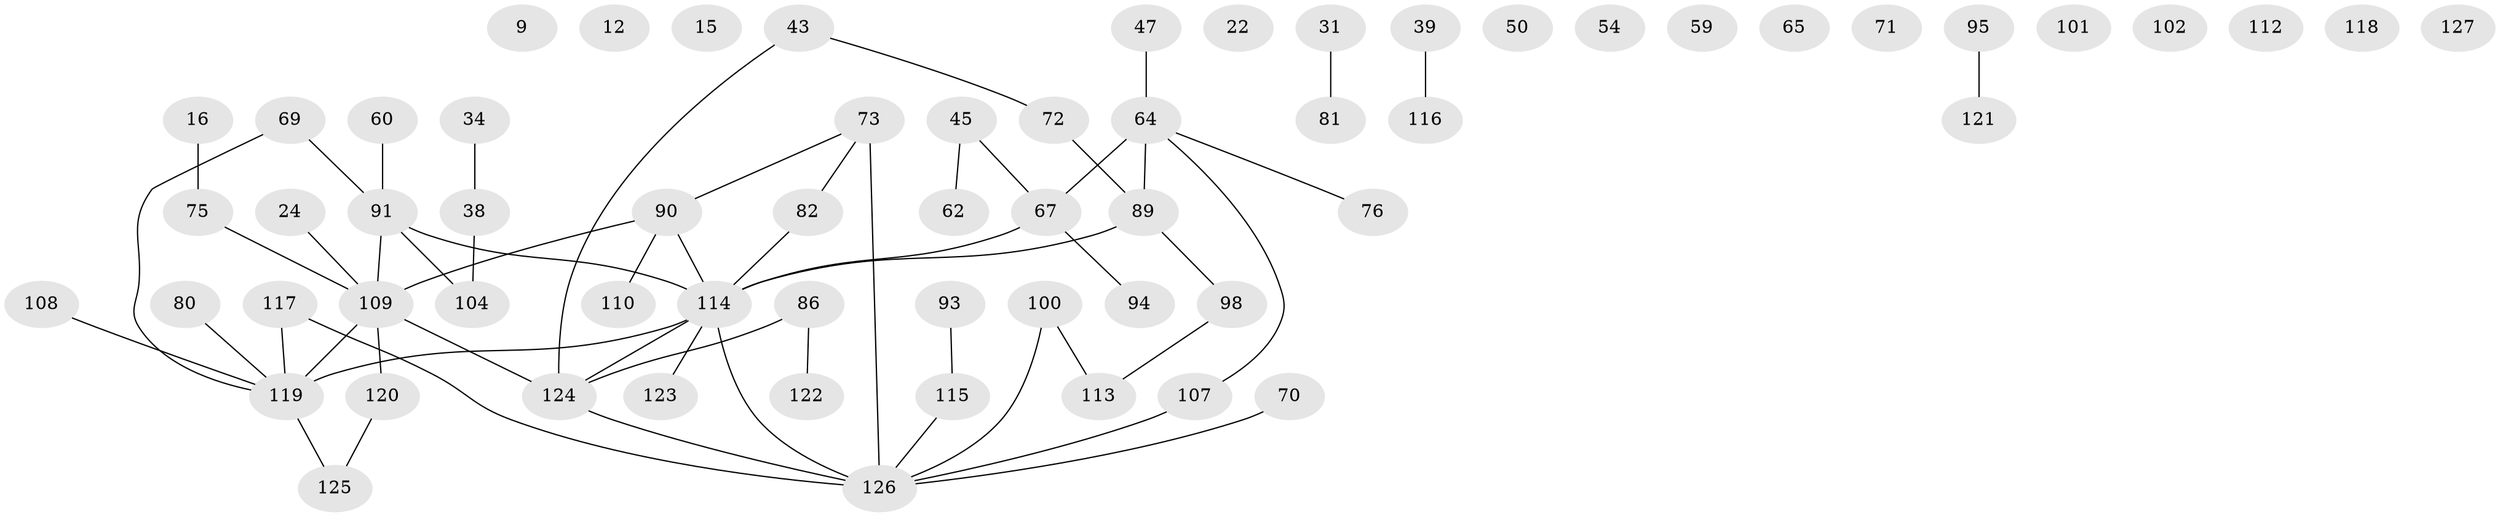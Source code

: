 // original degree distribution, {3: 0.1968503937007874, 2: 0.2992125984251969, 6: 0.03937007874015748, 1: 0.2677165354330709, 0: 0.11023622047244094, 4: 0.047244094488188976, 5: 0.03937007874015748}
// Generated by graph-tools (version 1.1) at 2025/43/03/04/25 21:43:06]
// undirected, 63 vertices, 58 edges
graph export_dot {
graph [start="1"]
  node [color=gray90,style=filled];
  9;
  12;
  15;
  16;
  22;
  24;
  31;
  34;
  38;
  39;
  43;
  45;
  47;
  50;
  54;
  59;
  60;
  62;
  64 [super="+18+35"];
  65;
  67 [super="+27"];
  69;
  70;
  71;
  72;
  73;
  75;
  76;
  80;
  81;
  82 [super="+66"];
  86 [super="+26"];
  89 [super="+13+46"];
  90 [super="+5+40"];
  91 [super="+21+57"];
  93;
  94;
  95;
  98;
  100 [super="+32+85"];
  101;
  102;
  104;
  107 [super="+106"];
  108;
  109 [super="+42+92"];
  110;
  112;
  113 [super="+3"];
  114 [super="+6+49+25+105+111"];
  115;
  116;
  117 [super="+56+61"];
  118;
  119 [super="+30+83+103+87"];
  120;
  121;
  122;
  123;
  124;
  125;
  126 [super="+33+44+37+78+97"];
  127;
  16 -- 75;
  24 -- 109;
  31 -- 81;
  34 -- 38;
  38 -- 104;
  39 -- 116;
  43 -- 72;
  43 -- 124;
  45 -- 62;
  45 -- 67;
  47 -- 64;
  60 -- 91;
  64 -- 76;
  64 -- 89;
  64 -- 67 [weight=2];
  64 -- 107;
  67 -- 94;
  67 -- 114 [weight=3];
  69 -- 91;
  69 -- 119;
  70 -- 126;
  72 -- 89;
  73 -- 82;
  73 -- 90;
  73 -- 126 [weight=3];
  75 -- 109;
  80 -- 119;
  82 -- 114;
  86 -- 122;
  86 -- 124;
  89 -- 98;
  89 -- 114;
  90 -- 110;
  90 -- 114;
  90 -- 109;
  91 -- 104;
  91 -- 114;
  91 -- 109;
  93 -- 115;
  95 -- 121;
  98 -- 113;
  100 -- 113;
  100 -- 126;
  107 -- 126;
  108 -- 119;
  109 -- 119 [weight=3];
  109 -- 124 [weight=2];
  109 -- 120;
  114 -- 123;
  114 -- 126 [weight=2];
  114 -- 124;
  114 -- 119 [weight=2];
  115 -- 126;
  117 -- 126;
  117 -- 119;
  119 -- 125;
  120 -- 125;
  124 -- 126;
}
